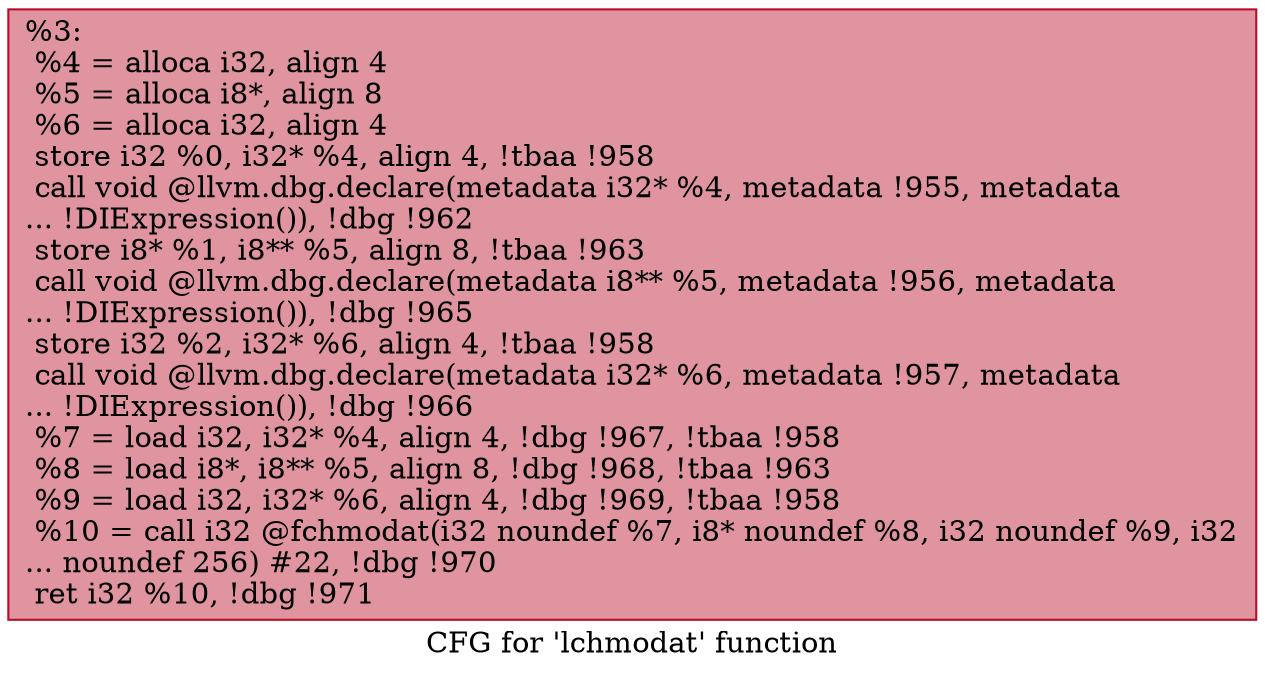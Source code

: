 digraph "CFG for 'lchmodat' function" {
	label="CFG for 'lchmodat' function";

	Node0x201e060 [shape=record,color="#b70d28ff", style=filled, fillcolor="#b70d2870",label="{%3:\l  %4 = alloca i32, align 4\l  %5 = alloca i8*, align 8\l  %6 = alloca i32, align 4\l  store i32 %0, i32* %4, align 4, !tbaa !958\l  call void @llvm.dbg.declare(metadata i32* %4, metadata !955, metadata\l... !DIExpression()), !dbg !962\l  store i8* %1, i8** %5, align 8, !tbaa !963\l  call void @llvm.dbg.declare(metadata i8** %5, metadata !956, metadata\l... !DIExpression()), !dbg !965\l  store i32 %2, i32* %6, align 4, !tbaa !958\l  call void @llvm.dbg.declare(metadata i32* %6, metadata !957, metadata\l... !DIExpression()), !dbg !966\l  %7 = load i32, i32* %4, align 4, !dbg !967, !tbaa !958\l  %8 = load i8*, i8** %5, align 8, !dbg !968, !tbaa !963\l  %9 = load i32, i32* %6, align 4, !dbg !969, !tbaa !958\l  %10 = call i32 @fchmodat(i32 noundef %7, i8* noundef %8, i32 noundef %9, i32\l... noundef 256) #22, !dbg !970\l  ret i32 %10, !dbg !971\l}"];
}

